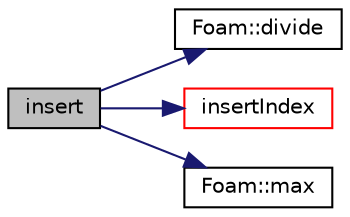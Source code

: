 digraph "insert"
{
  bgcolor="transparent";
  edge [fontname="Helvetica",fontsize="10",labelfontname="Helvetica",labelfontsize="10"];
  node [fontname="Helvetica",fontsize="10",shape=record];
  rankdir="LR";
  Node1 [label="insert",height=0.2,width=0.4,color="black", fillcolor="grey75", style="filled", fontcolor="black"];
  Node1 -> Node2 [color="midnightblue",fontsize="10",style="solid",fontname="Helvetica"];
  Node2 [label="Foam::divide",height=0.2,width=0.4,color="black",URL="$a10733.html#a74ffc83cf5b72fd4952167784f603ffe"];
  Node1 -> Node3 [color="midnightblue",fontsize="10",style="solid",fontname="Helvetica"];
  Node3 [label="insertIndex",height=0.2,width=0.4,color="red",URL="$a00599.html#af7a674060888ace022858c8581c91c4d"];
  Node1 -> Node4 [color="midnightblue",fontsize="10",style="solid",fontname="Helvetica"];
  Node4 [label="Foam::max",height=0.2,width=0.4,color="black",URL="$a10733.html#ac993e906cf2774ae77e666bc24e81733"];
}
